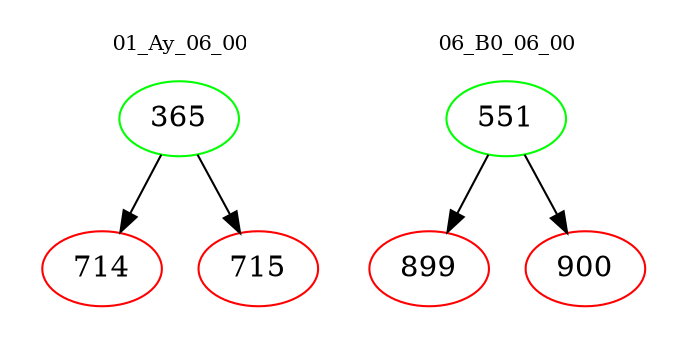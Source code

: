digraph{
subgraph cluster_0 {
color = white
label = "01_Ay_06_00";
fontsize=10;
T0_365 [label="365", color="green"]
T0_365 -> T0_714 [color="black"]
T0_714 [label="714", color="red"]
T0_365 -> T0_715 [color="black"]
T0_715 [label="715", color="red"]
}
subgraph cluster_1 {
color = white
label = "06_B0_06_00";
fontsize=10;
T1_551 [label="551", color="green"]
T1_551 -> T1_899 [color="black"]
T1_899 [label="899", color="red"]
T1_551 -> T1_900 [color="black"]
T1_900 [label="900", color="red"]
}
}
